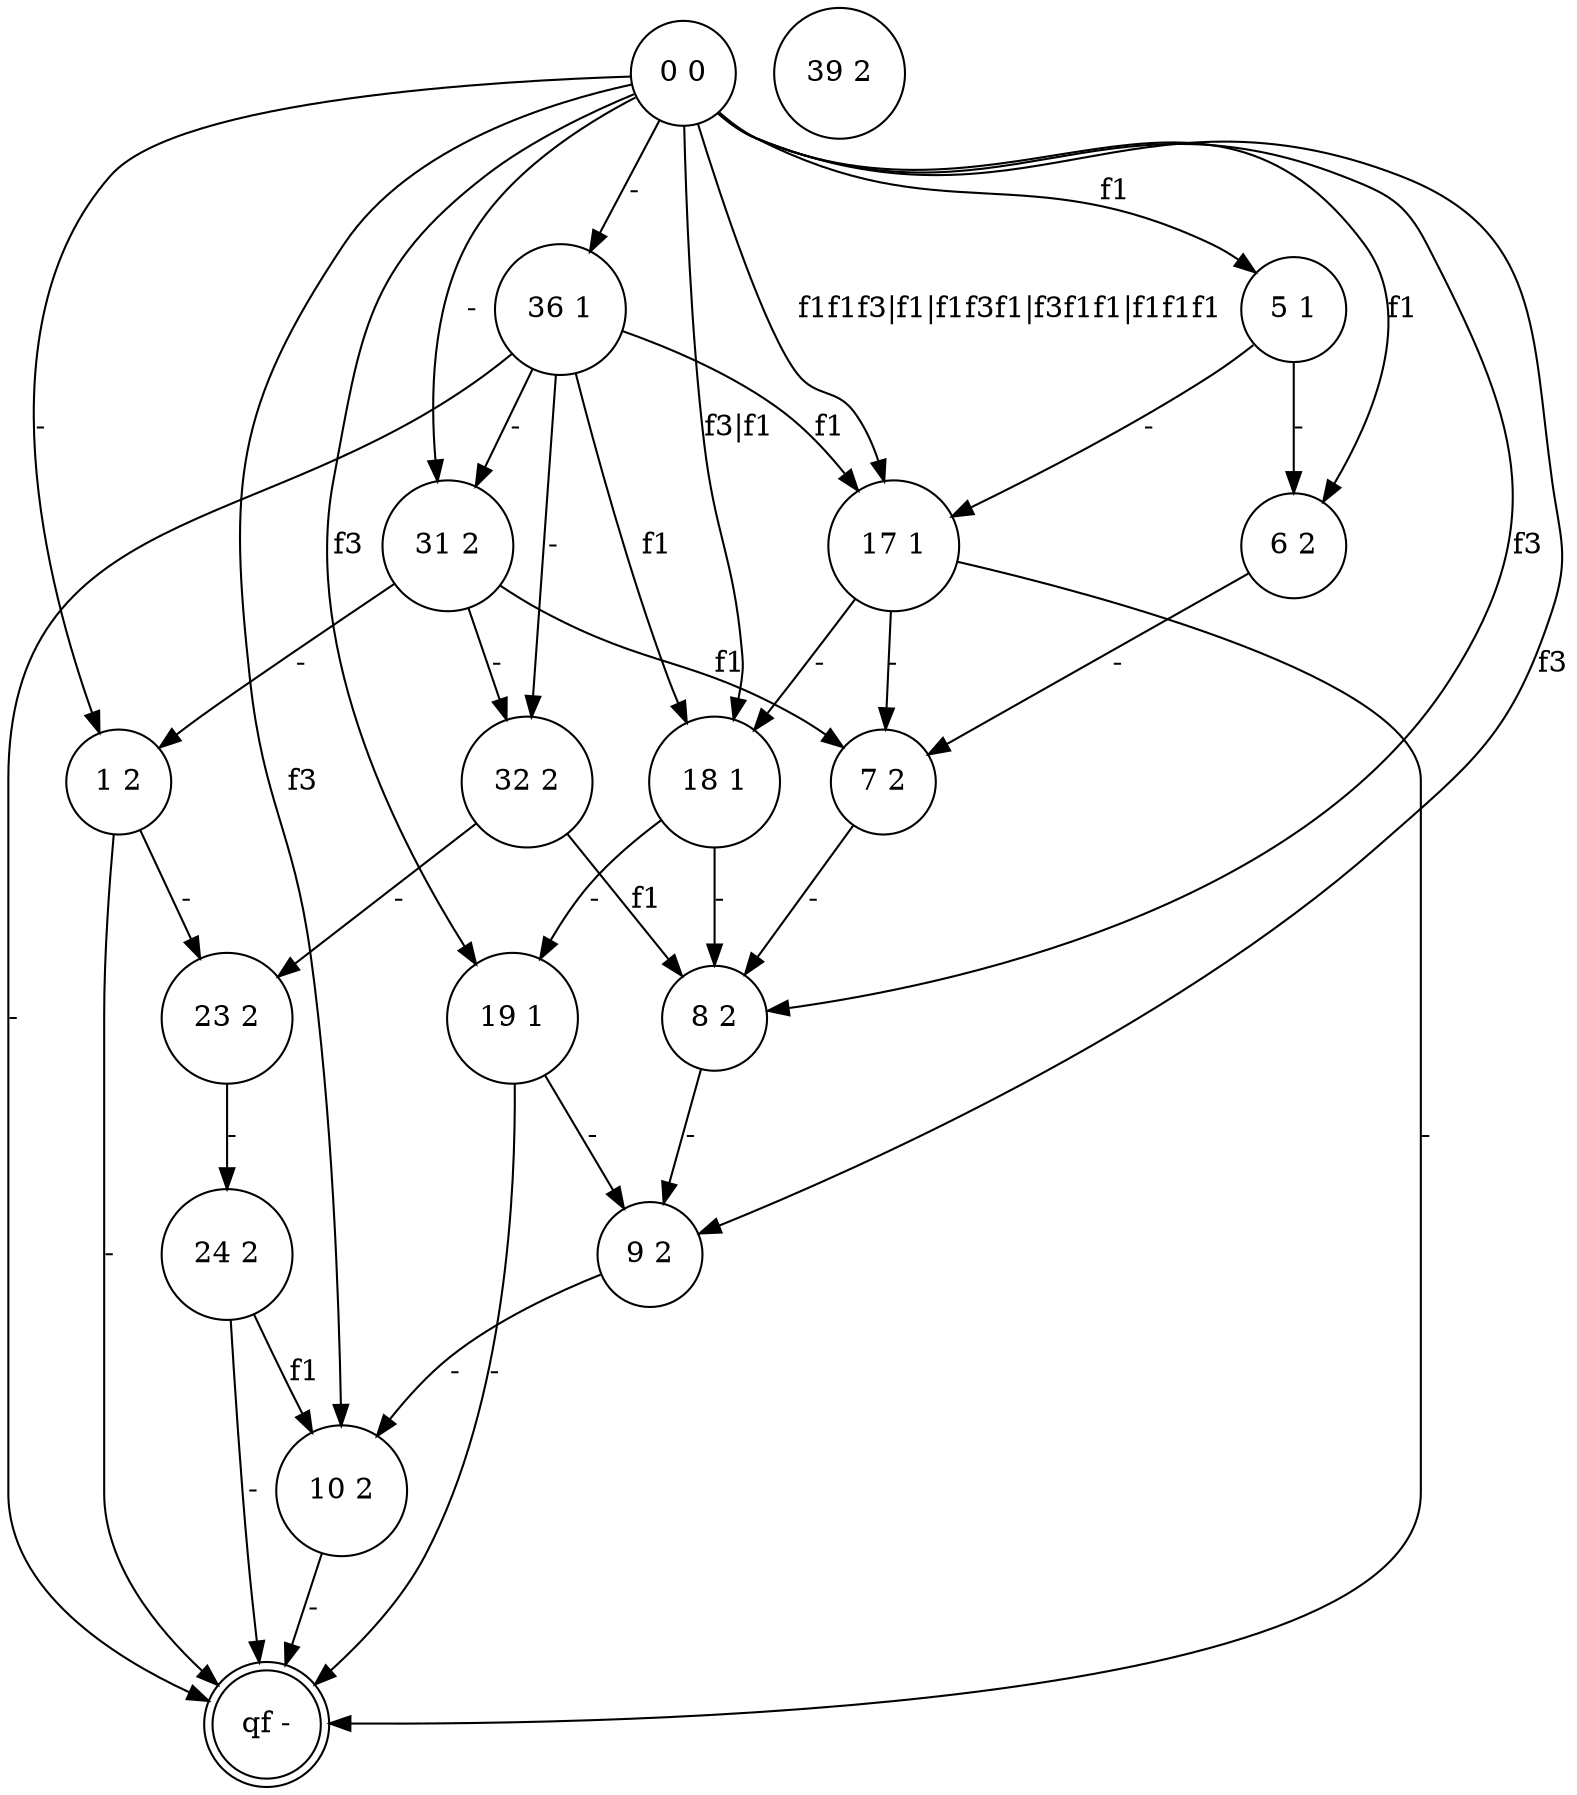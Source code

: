 digraph 26 {
	"1 2" [shape=circle]
	"23 2" [shape=circle]
	"24 2" [shape=circle]
	"10 2" [shape=circle]
	"6 2" [shape=circle]
	"7 2" [shape=circle]
	"8 2" [shape=circle]
	"9 2" [shape=circle]
	"31 2" [shape=circle]
	"32 2" [shape=circle]
	"5 1" [shape=circle]
	"6 2" [shape=circle]
	"17 1" [shape=circle]
	"7 2" [shape=circle]
	"18 1" [shape=circle]
	"19 1" [shape=circle]
	"9 2" [shape=circle]
	"8 2" [shape=circle]
	"36 1" [shape=circle]
	"31 2" [shape=circle]
	"32 2" [shape=circle]
	"39 2" [shape=circle]
	"qf -" [shape=doublecircle]
	"0 0" [shape=circle]
	"39 2" [shape=circle]
	"1 2" -> "23 2" [label="-"]
	"23 2" -> "24 2" [label="-"]
	"24 2" -> "10 2" [label=f1]
	"6 2" -> "7 2" [label="-"]
	"7 2" -> "8 2" [label="-"]
	"8 2" -> "9 2" [label="-"]
	"9 2" -> "10 2" [label="-"]
	"31 2" -> "1 2" [label="-"]
	"31 2" -> "7 2" [label=f1]
	"31 2" -> "32 2" [label="-"]
	"32 2" -> "23 2" [label="-"]
	"32 2" -> "8 2" [label=f1]
	"5 1" -> "6 2" [label="-"]
	"5 1" -> "17 1" [label="-"]
	"17 1" -> "7 2" [label="-"]
	"17 1" -> "18 1" [label="-"]
	"18 1" -> "19 1" [label="-"]
	"19 1" -> "9 2" [label="-"]
	"18 1" -> "8 2" [label="-"]
	"36 1" -> "17 1" [label=f1]
	"36 1" -> "31 2" [label="-"]
	"1 2" -> "qf -" [label="-"]
	"24 2" -> "qf -" [label="-"]
	"10 2" -> "qf -" [label="-"]
	"17 1" -> "qf -" [label="-"]
	"19 1" -> "qf -" [label="-"]
	"36 1" -> "qf -" [label="-"]
	"0 0" -> "5 1" [label=f1]
	"0 0" -> "17 1" [label="f1f1f3|f1|f1f3f1|f3f1f1|f1f1f1"]
	"36 1" -> "18 1" [label=f1]
	"36 1" -> "32 2" [label="-"]
	"0 0" -> "36 1" [label="-"]
	"0 0" -> "19 1" [label=f3]
	"0 0" -> "18 1" [label="f3|f1"]
	"0 0" -> "8 2" [label=f3]
	"0 0" -> "6 2" [label=f1]
	"0 0" -> "31 2" [label="-"]
	"0 0" -> "9 2" [label=f3]
	"0 0" -> "1 2" [label="-"]
	"0 0" -> "10 2" [label=f3]
}
